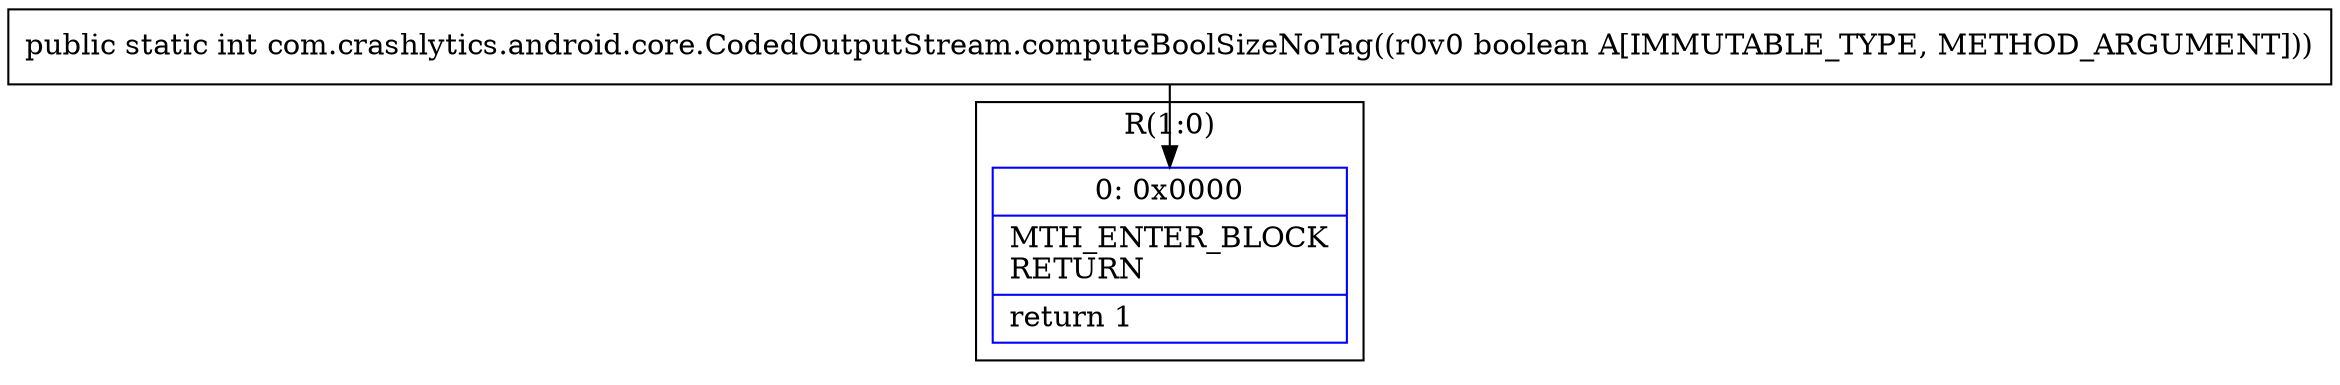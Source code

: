 digraph "CFG forcom.crashlytics.android.core.CodedOutputStream.computeBoolSizeNoTag(Z)I" {
subgraph cluster_Region_537317628 {
label = "R(1:0)";
node [shape=record,color=blue];
Node_0 [shape=record,label="{0\:\ 0x0000|MTH_ENTER_BLOCK\lRETURN\l|return 1\l}"];
}
MethodNode[shape=record,label="{public static int com.crashlytics.android.core.CodedOutputStream.computeBoolSizeNoTag((r0v0 boolean A[IMMUTABLE_TYPE, METHOD_ARGUMENT])) }"];
MethodNode -> Node_0;
}

